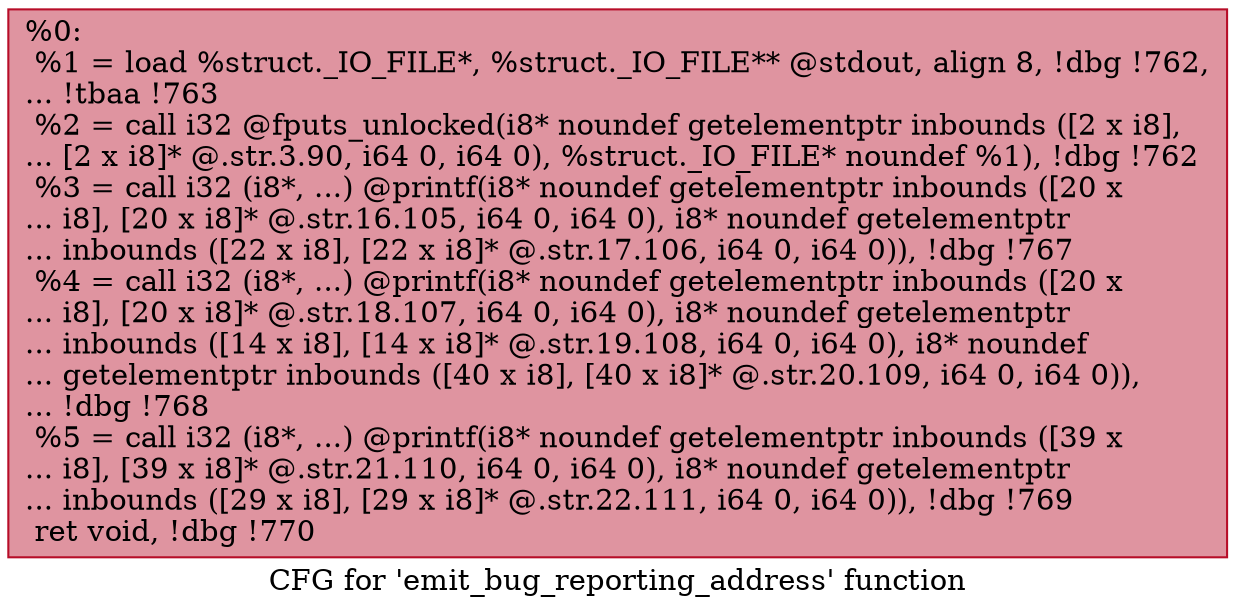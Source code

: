 digraph "CFG for 'emit_bug_reporting_address' function" {
	label="CFG for 'emit_bug_reporting_address' function";

	Node0x2164490 [shape=record,color="#b70d28ff", style=filled, fillcolor="#b70d2870",label="{%0:\l  %1 = load %struct._IO_FILE*, %struct._IO_FILE** @stdout, align 8, !dbg !762,\l... !tbaa !763\l  %2 = call i32 @fputs_unlocked(i8* noundef getelementptr inbounds ([2 x i8],\l... [2 x i8]* @.str.3.90, i64 0, i64 0), %struct._IO_FILE* noundef %1), !dbg !762\l  %3 = call i32 (i8*, ...) @printf(i8* noundef getelementptr inbounds ([20 x\l... i8], [20 x i8]* @.str.16.105, i64 0, i64 0), i8* noundef getelementptr\l... inbounds ([22 x i8], [22 x i8]* @.str.17.106, i64 0, i64 0)), !dbg !767\l  %4 = call i32 (i8*, ...) @printf(i8* noundef getelementptr inbounds ([20 x\l... i8], [20 x i8]* @.str.18.107, i64 0, i64 0), i8* noundef getelementptr\l... inbounds ([14 x i8], [14 x i8]* @.str.19.108, i64 0, i64 0), i8* noundef\l... getelementptr inbounds ([40 x i8], [40 x i8]* @.str.20.109, i64 0, i64 0)),\l... !dbg !768\l  %5 = call i32 (i8*, ...) @printf(i8* noundef getelementptr inbounds ([39 x\l... i8], [39 x i8]* @.str.21.110, i64 0, i64 0), i8* noundef getelementptr\l... inbounds ([29 x i8], [29 x i8]* @.str.22.111, i64 0, i64 0)), !dbg !769\l  ret void, !dbg !770\l}"];
}

